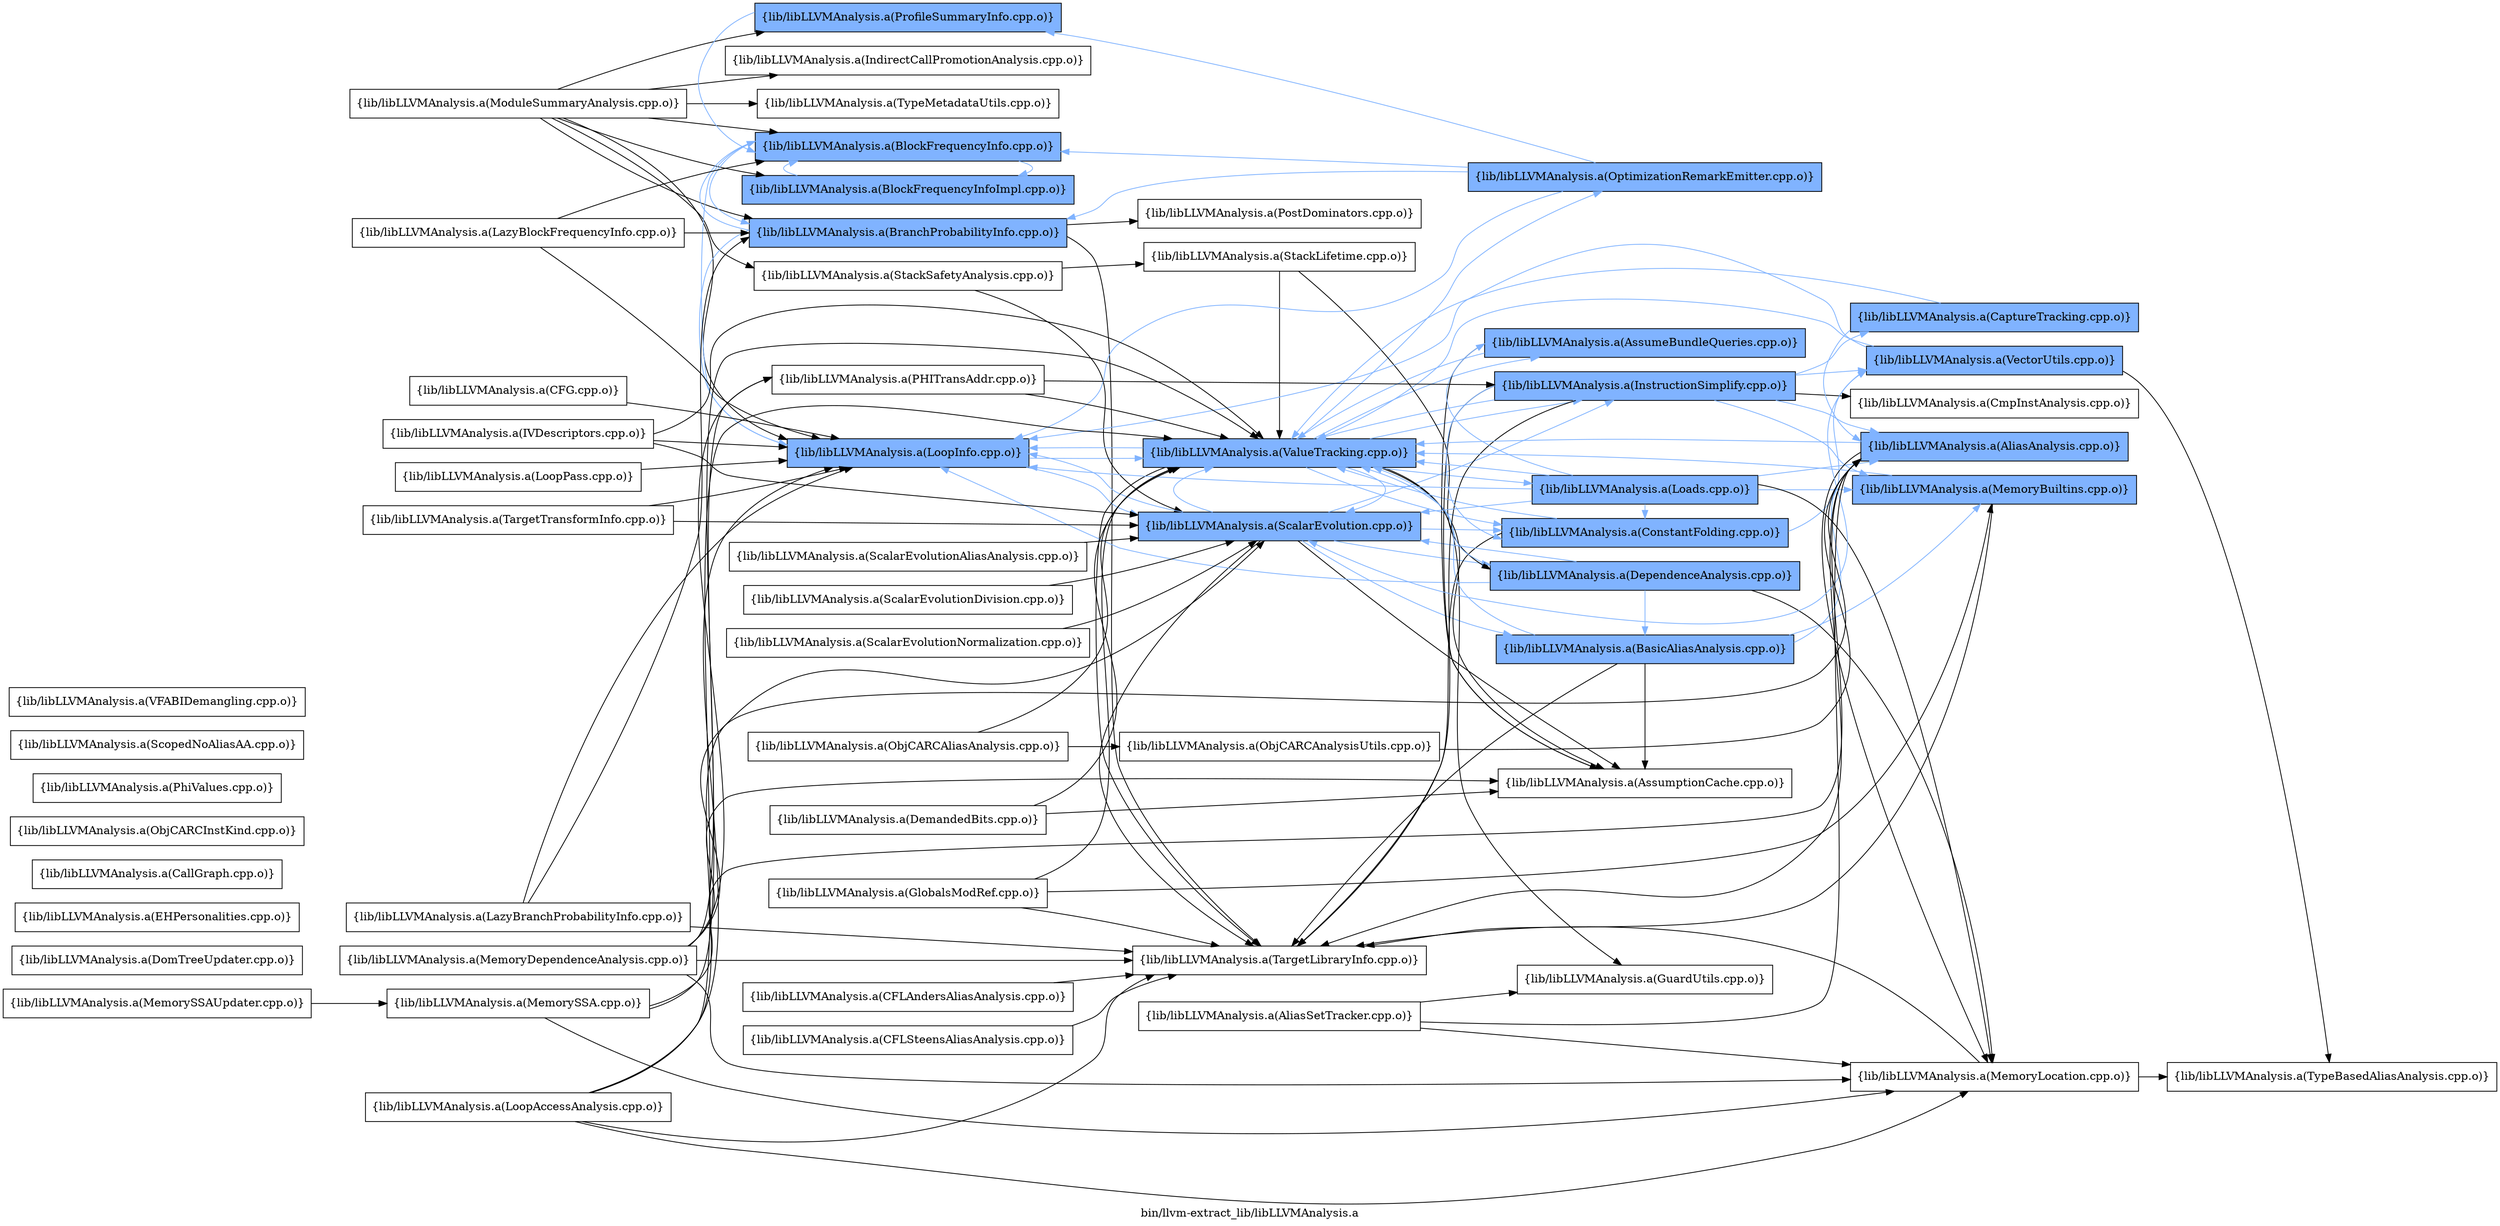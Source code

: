 digraph "bin/llvm-extract_lib/libLLVMAnalysis.a" {
	label="bin/llvm-extract_lib/libLLVMAnalysis.a";
	rankdir="LR"
	{ rank=same; Node0x55c2965b7d68;  }
	{ rank=same; Node0x55c2965b3da8; Node0x55c2965b2a98; Node0x55c2965b27c8; Node0x55c2965b3038; Node0x55c2965b0ba8; Node0x55c2965b3cb8; Node0x55c2965b1418; Node0x55c2965b3948;  }
	{ rank=same; Node0x55c2965b2e58; Node0x55c2965b05b8; Node0x55c2965b5108; Node0x55c2965b3178; Node0x55c2965b0798;  }
	{ rank=same; Node0x55c2965b5428; Node0x55c2965b4348; Node0x55c2965b7138; Node0x55c2965b7e08; Node0x55c2965b2818; Node0x55c2965b1c38; Node0x55c2965b5978; Node0x55c2965b25e8; Node0x55c2965b2368;  }
	{ rank=same; Node0x55c2965b28b8; Node0x55c2965afd48; Node0x55c2965b1c88; Node0x55c2965b08d8; Node0x55c2965b7db8; Node0x55c2965b2908;  }

	Node0x55c2965b7d68 [shape=record,shape=box,group=0,label="{lib/libLLVMAnalysis.a(ModuleSummaryAnalysis.cpp.o)}"];
	Node0x55c2965b7d68 -> Node0x55c2965b3da8;
	Node0x55c2965b7d68 -> Node0x55c2965b2a98;
	Node0x55c2965b7d68 -> Node0x55c2965b27c8;
	Node0x55c2965b7d68 -> Node0x55c2965b3038;
	Node0x55c2965b7d68 -> Node0x55c2965b0ba8;
	Node0x55c2965b7d68 -> Node0x55c2965b3cb8;
	Node0x55c2965b7d68 -> Node0x55c2965b1418;
	Node0x55c2965b7d68 -> Node0x55c2965b3948;
	Node0x55c2965b3948 [shape=record,shape=box,group=0,label="{lib/libLLVMAnalysis.a(TypeMetadataUtils.cpp.o)}"];
	Node0x55c2965b85d8 [shape=record,shape=box,group=0,label="{lib/libLLVMAnalysis.a(DomTreeUpdater.cpp.o)}"];
	Node0x55c2965b3038 [shape=record,shape=box,style=filled,fillcolor="0.600000,0.5,1",group=1,label="{lib/libLLVMAnalysis.a(LoopInfo.cpp.o)}"];
	Node0x55c2965b3038 -> Node0x55c2965b5108[color="0.600000 0.5 1"];
	Node0x55c2965b3038 -> Node0x55c2965b3178[color="0.600000 0.5 1"];
	Node0x55c2965b1058 [shape=record,shape=box,group=0,label="{lib/libLLVMAnalysis.a(MemorySSA.cpp.o)}"];
	Node0x55c2965b1058 -> Node0x55c2965b28b8;
	Node0x55c2965b1058 -> Node0x55c2965b08d8;
	Node0x55c2965b1058 -> Node0x55c2965b29a8;
	Node0x55c2965b70e8 [shape=record,shape=box,group=0,label="{lib/libLLVMAnalysis.a(MemorySSAUpdater.cpp.o)}"];
	Node0x55c2965b70e8 -> Node0x55c2965b1058;
	Node0x55c2965b3da8 [shape=record,shape=box,style=filled,fillcolor="0.600000,0.5,1",group=1,label="{lib/libLLVMAnalysis.a(BlockFrequencyInfo.cpp.o)}"];
	Node0x55c2965b3da8 -> Node0x55c2965b2a98[color="0.600000 0.5 1"];
	Node0x55c2965b3da8 -> Node0x55c2965b27c8[color="0.600000 0.5 1"];
	Node0x55c2965b3da8 -> Node0x55c2965b3038[color="0.600000 0.5 1"];
	Node0x55c2965b27c8 [shape=record,shape=box,style=filled,fillcolor="0.600000,0.5,1",group=1,label="{lib/libLLVMAnalysis.a(BranchProbabilityInfo.cpp.o)}"];
	Node0x55c2965b27c8 -> Node0x55c2965b3da8[color="0.600000 0.5 1"];
	Node0x55c2965b27c8 -> Node0x55c2965b3038[color="0.600000 0.5 1"];
	Node0x55c2965b27c8 -> Node0x55c2965b2e58;
	Node0x55c2965b27c8 -> Node0x55c2965b05b8;
	Node0x55c2965b2e58 [shape=record,shape=box,group=0,label="{lib/libLLVMAnalysis.a(PostDominators.cpp.o)}"];
	Node0x55c2965b2818 [shape=record,shape=box,style=filled,fillcolor="0.600000,0.5,1",group=1,label="{lib/libLLVMAnalysis.a(InstructionSimplify.cpp.o)}"];
	Node0x55c2965b2818 -> Node0x55c2965b28b8[color="0.600000 0.5 1"];
	Node0x55c2965b2818 -> Node0x55c2965b5428;
	Node0x55c2965b2818 -> Node0x55c2965b7db8[color="0.600000 0.5 1"];
	Node0x55c2965b2818 -> Node0x55c2965b7138[color="0.600000 0.5 1"];
	Node0x55c2965b2818 -> Node0x55c2965b2908;
	Node0x55c2965b2818 -> Node0x55c2965afd48[color="0.600000 0.5 1"];
	Node0x55c2965b2818 -> Node0x55c2965b05b8;
	Node0x55c2965b2818 -> Node0x55c2965b3178[color="0.600000 0.5 1"];
	Node0x55c2965b2818 -> Node0x55c2965b1c88[color="0.600000 0.5 1"];
	Node0x55c2965b5428 [shape=record,shape=box,group=0,label="{lib/libLLVMAnalysis.a(AssumptionCache.cpp.o)}"];
	Node0x55c2965b2a98 [shape=record,shape=box,style=filled,fillcolor="0.600000,0.5,1",group=1,label="{lib/libLLVMAnalysis.a(BlockFrequencyInfoImpl.cpp.o)}"];
	Node0x55c2965b2a98 -> Node0x55c2965b3da8[color="0.600000 0.5 1"];
	Node0x55c2965afd48 [shape=record,shape=box,style=filled,fillcolor="0.600000,0.5,1",group=1,label="{lib/libLLVMAnalysis.a(MemoryBuiltins.cpp.o)}"];
	Node0x55c2965afd48 -> Node0x55c2965b05b8;
	Node0x55c2965afd48 -> Node0x55c2965b3178[color="0.600000 0.5 1"];
	Node0x55c2965b05b8 [shape=record,shape=box,group=0,label="{lib/libLLVMAnalysis.a(TargetLibraryInfo.cpp.o)}"];
	Node0x55c2965af708 [shape=record,shape=box,group=0,label="{lib/libLLVMAnalysis.a(TypeBasedAliasAnalysis.cpp.o)}"];
	Node0x55c2965b3178 [shape=record,shape=box,style=filled,fillcolor="0.600000,0.5,1",group=1,label="{lib/libLLVMAnalysis.a(ValueTracking.cpp.o)}"];
	Node0x55c2965b3178 -> Node0x55c2965b1c38[color="0.600000 0.5 1"];
	Node0x55c2965b3178 -> Node0x55c2965b5428;
	Node0x55c2965b3178 -> Node0x55c2965b7138[color="0.600000 0.5 1"];
	Node0x55c2965b3178 -> Node0x55c2965b5978;
	Node0x55c2965b3178 -> Node0x55c2965b2818[color="0.600000 0.5 1"];
	Node0x55c2965b3178 -> Node0x55c2965b3038[color="0.600000 0.5 1"];
	Node0x55c2965b3178 -> Node0x55c2965b5108[color="0.600000 0.5 1"];
	Node0x55c2965b3178 -> Node0x55c2965b05b8;
	Node0x55c2965b3178 -> Node0x55c2965b25e8[color="0.600000 0.5 1"];
	Node0x55c2965b3178 -> Node0x55c2965b2368[color="0.600000 0.5 1"];
	Node0x55c2965b5108 [shape=record,shape=box,style=filled,fillcolor="0.600000,0.5,1",group=1,label="{lib/libLLVMAnalysis.a(ScalarEvolution.cpp.o)}"];
	Node0x55c2965b5108 -> Node0x55c2965b5428;
	Node0x55c2965b5108 -> Node0x55c2965b4348[color="0.600000 0.5 1"];
	Node0x55c2965b5108 -> Node0x55c2965b7138[color="0.600000 0.5 1"];
	Node0x55c2965b5108 -> Node0x55c2965b7e08[color="0.600000 0.5 1"];
	Node0x55c2965b5108 -> Node0x55c2965b2818[color="0.600000 0.5 1"];
	Node0x55c2965b5108 -> Node0x55c2965b3038[color="0.600000 0.5 1"];
	Node0x55c2965b5108 -> Node0x55c2965b05b8;
	Node0x55c2965b5108 -> Node0x55c2965b3178[color="0.600000 0.5 1"];
	Node0x55c2965b28b8 [shape=record,shape=box,style=filled,fillcolor="0.600000,0.5,1",group=1,label="{lib/libLLVMAnalysis.a(AliasAnalysis.cpp.o)}"];
	Node0x55c2965b28b8 -> Node0x55c2965b08d8;
	Node0x55c2965b28b8 -> Node0x55c2965b05b8;
	Node0x55c2965b28b8 -> Node0x55c2965b3178[color="0.600000 0.5 1"];
	Node0x55c2965b08d8 [shape=record,shape=box,group=0,label="{lib/libLLVMAnalysis.a(MemoryLocation.cpp.o)}"];
	Node0x55c2965b08d8 -> Node0x55c2965b05b8;
	Node0x55c2965b08d8 -> Node0x55c2965af708;
	Node0x55c2965b7138 [shape=record,shape=box,style=filled,fillcolor="0.600000,0.5,1",group=1,label="{lib/libLLVMAnalysis.a(ConstantFolding.cpp.o)}"];
	Node0x55c2965b7138 -> Node0x55c2965b05b8;
	Node0x55c2965b7138 -> Node0x55c2965b3178[color="0.600000 0.5 1"];
	Node0x55c2965b7138 -> Node0x55c2965b1c88[color="0.600000 0.5 1"];
	Node0x55c2965b1c38 [shape=record,shape=box,style=filled,fillcolor="0.600000,0.5,1",group=1,label="{lib/libLLVMAnalysis.a(AssumeBundleQueries.cpp.o)}"];
	Node0x55c2965b1c38 -> Node0x55c2965b5428;
	Node0x55c2965b1c38 -> Node0x55c2965b3178[color="0.600000 0.5 1"];
	Node0x55c2965b4348 [shape=record,shape=box,style=filled,fillcolor="0.600000,0.5,1",group=1,label="{lib/libLLVMAnalysis.a(BasicAliasAnalysis.cpp.o)}"];
	Node0x55c2965b4348 -> Node0x55c2965b28b8[color="0.600000 0.5 1"];
	Node0x55c2965b4348 -> Node0x55c2965b5428;
	Node0x55c2965b4348 -> Node0x55c2965afd48[color="0.600000 0.5 1"];
	Node0x55c2965b4348 -> Node0x55c2965b05b8;
	Node0x55c2965b4348 -> Node0x55c2965b3178[color="0.600000 0.5 1"];
	Node0x55c2965b1be8 [shape=record,shape=box,group=0,label="{lib/libLLVMAnalysis.a(CFG.cpp.o)}"];
	Node0x55c2965b1be8 -> Node0x55c2965b3038;
	Node0x55c2965b1788 [shape=record,shape=box,group=0,label="{lib/libLLVMAnalysis.a(CFLAndersAliasAnalysis.cpp.o)}"];
	Node0x55c2965b1788 -> Node0x55c2965b05b8;
	Node0x55c2965b0ab8 [shape=record,shape=box,group=0,label="{lib/libLLVMAnalysis.a(CFLSteensAliasAnalysis.cpp.o)}"];
	Node0x55c2965b0ab8 -> Node0x55c2965b05b8;
	Node0x55c2965b7db8 [shape=record,shape=box,style=filled,fillcolor="0.600000,0.5,1",group=1,label="{lib/libLLVMAnalysis.a(CaptureTracking.cpp.o)}"];
	Node0x55c2965b7db8 -> Node0x55c2965b28b8[color="0.600000 0.5 1"];
	Node0x55c2965b7db8 -> Node0x55c2965b3178[color="0.600000 0.5 1"];
	Node0x55c2965b1c88 [shape=record,shape=box,style=filled,fillcolor="0.600000,0.5,1",group=1,label="{lib/libLLVMAnalysis.a(VectorUtils.cpp.o)}"];
	Node0x55c2965b1c88 -> Node0x55c2965b3038[color="0.600000 0.5 1"];
	Node0x55c2965b1c88 -> Node0x55c2965b5108[color="0.600000 0.5 1"];
	Node0x55c2965b1c88 -> Node0x55c2965af708;
	Node0x55c2965b1c88 -> Node0x55c2965b3178[color="0.600000 0.5 1"];
	Node0x55c2965b7e08 [shape=record,shape=box,style=filled,fillcolor="0.600000,0.5,1",group=1,label="{lib/libLLVMAnalysis.a(DependenceAnalysis.cpp.o)}"];
	Node0x55c2965b7e08 -> Node0x55c2965b4348[color="0.600000 0.5 1"];
	Node0x55c2965b7e08 -> Node0x55c2965b3038[color="0.600000 0.5 1"];
	Node0x55c2965b7e08 -> Node0x55c2965b08d8;
	Node0x55c2965b7e08 -> Node0x55c2965b5108[color="0.600000 0.5 1"];
	Node0x55c2965b7e08 -> Node0x55c2965b3178[color="0.600000 0.5 1"];
	Node0x55c2965b52e8 [shape=record,shape=box,group=0,label="{lib/libLLVMAnalysis.a(EHPersonalities.cpp.o)}"];
	Node0x55c2965b4618 [shape=record,shape=box,group=0,label="{lib/libLLVMAnalysis.a(GlobalsModRef.cpp.o)}"];
	Node0x55c2965b4618 -> Node0x55c2965afd48;
	Node0x55c2965b4618 -> Node0x55c2965b05b8;
	Node0x55c2965b4618 -> Node0x55c2965b3178;
	Node0x55c2965b4a78 [shape=record,shape=box,group=0,label="{lib/libLLVMAnalysis.a(CallGraph.cpp.o)}"];
	Node0x55c2965b5978 [shape=record,shape=box,group=0,label="{lib/libLLVMAnalysis.a(GuardUtils.cpp.o)}"];
	Node0x55c2965b2908 [shape=record,shape=box,group=0,label="{lib/libLLVMAnalysis.a(CmpInstAnalysis.cpp.o)}"];
	Node0x55c2965b4208 [shape=record,shape=box,group=0,label="{lib/libLLVMAnalysis.a(IVDescriptors.cpp.o)}"];
	Node0x55c2965b4208 -> Node0x55c2965b3038;
	Node0x55c2965b4208 -> Node0x55c2965b5108;
	Node0x55c2965b4208 -> Node0x55c2965b3178;
	Node0x55c2965af938 [shape=record,shape=box,group=0,label="{lib/libLLVMAnalysis.a(DemandedBits.cpp.o)}"];
	Node0x55c2965af938 -> Node0x55c2965b5428;
	Node0x55c2965af938 -> Node0x55c2965b3178;
	Node0x55c2965af6b8 [shape=record,shape=box,group=0,label="{lib/libLLVMAnalysis.a(LoopPass.cpp.o)}"];
	Node0x55c2965af6b8 -> Node0x55c2965b3038;
	Node0x55c2965b0fb8 [shape=record,shape=box,group=0,label="{lib/libLLVMAnalysis.a(MemoryDependenceAnalysis.cpp.o)}"];
	Node0x55c2965b0fb8 -> Node0x55c2965b28b8;
	Node0x55c2965b0fb8 -> Node0x55c2965b5428;
	Node0x55c2965b0fb8 -> Node0x55c2965b08d8;
	Node0x55c2965b0fb8 -> Node0x55c2965b29a8;
	Node0x55c2965b0fb8 -> Node0x55c2965b05b8;
	Node0x55c2965b0fb8 -> Node0x55c2965b3178;
	Node0x55c2965b29a8 [shape=record,shape=box,group=0,label="{lib/libLLVMAnalysis.a(PHITransAddr.cpp.o)}"];
	Node0x55c2965b29a8 -> Node0x55c2965b2818;
	Node0x55c2965b29a8 -> Node0x55c2965b3178;
	Node0x55c2965b0ba8 [shape=record,shape=box,group=0,label="{lib/libLLVMAnalysis.a(IndirectCallPromotionAnalysis.cpp.o)}"];
	Node0x55c2965b3cb8 [shape=record,shape=box,style=filled,fillcolor="0.600000,0.5,1",group=1,label="{lib/libLLVMAnalysis.a(ProfileSummaryInfo.cpp.o)}"];
	Node0x55c2965b3cb8 -> Node0x55c2965b3da8[color="0.600000 0.5 1"];
	Node0x55c2965b1418 [shape=record,shape=box,group=0,label="{lib/libLLVMAnalysis.a(StackSafetyAnalysis.cpp.o)}"];
	Node0x55c2965b1418 -> Node0x55c2965b5108;
	Node0x55c2965b1418 -> Node0x55c2965b0798;
	Node0x55c2965b1738 [shape=record,shape=box,group=0,label="{lib/libLLVMAnalysis.a(ObjCARCAliasAnalysis.cpp.o)}"];
	Node0x55c2965b1738 -> Node0x55c2965b23b8;
	Node0x55c2965b1738 -> Node0x55c2965b3178;
	Node0x55c2965b23b8 [shape=record,shape=box,group=0,label="{lib/libLLVMAnalysis.a(ObjCARCAnalysisUtils.cpp.o)}"];
	Node0x55c2965b23b8 -> Node0x55c2965b28b8;
	Node0x55c2965b1cd8 [shape=record,shape=box,group=0,label="{lib/libLLVMAnalysis.a(ObjCARCInstKind.cpp.o)}"];
	Node0x55c2965b34e8 [shape=record,shape=box,group=0,label="{lib/libLLVMAnalysis.a(PhiValues.cpp.o)}"];
	Node0x55c2965b43e8 [shape=record,shape=box,group=0,label="{lib/libLLVMAnalysis.a(ScalarEvolutionAliasAnalysis.cpp.o)}"];
	Node0x55c2965b43e8 -> Node0x55c2965b5108;
	Node0x55c2965b4b18 [shape=record,shape=box,group=0,label="{lib/libLLVMAnalysis.a(ScalarEvolutionDivision.cpp.o)}"];
	Node0x55c2965b4b18 -> Node0x55c2965b5108;
	Node0x55c2965b16e8 [shape=record,shape=box,group=0,label="{lib/libLLVMAnalysis.a(ScalarEvolutionNormalization.cpp.o)}"];
	Node0x55c2965b16e8 -> Node0x55c2965b5108;
	Node0x55c2965b0798 [shape=record,shape=box,group=0,label="{lib/libLLVMAnalysis.a(StackLifetime.cpp.o)}"];
	Node0x55c2965b0798 -> Node0x55c2965b7e08;
	Node0x55c2965b0798 -> Node0x55c2965b3178;
	Node0x55c2965af848 [shape=record,shape=box,group=0,label="{lib/libLLVMAnalysis.a(TargetTransformInfo.cpp.o)}"];
	Node0x55c2965af848 -> Node0x55c2965b3038;
	Node0x55c2965af848 -> Node0x55c2965b5108;
	Node0x55c2965b33f8 [shape=record,shape=box,group=0,label="{lib/libLLVMAnalysis.a(ScopedNoAliasAA.cpp.o)}"];
	Node0x55c2965b25e8 [shape=record,shape=box,style=filled,fillcolor="0.600000,0.5,1",group=1,label="{lib/libLLVMAnalysis.a(Loads.cpp.o)}"];
	Node0x55c2965b25e8 -> Node0x55c2965b28b8[color="0.600000 0.5 1"];
	Node0x55c2965b25e8 -> Node0x55c2965b1c38[color="0.600000 0.5 1"];
	Node0x55c2965b25e8 -> Node0x55c2965b7138[color="0.600000 0.5 1"];
	Node0x55c2965b25e8 -> Node0x55c2965b3038[color="0.600000 0.5 1"];
	Node0x55c2965b25e8 -> Node0x55c2965afd48[color="0.600000 0.5 1"];
	Node0x55c2965b25e8 -> Node0x55c2965b08d8;
	Node0x55c2965b25e8 -> Node0x55c2965b5108[color="0.600000 0.5 1"];
	Node0x55c2965b25e8 -> Node0x55c2965b3178[color="0.600000 0.5 1"];
	Node0x55c2965b2368 [shape=record,shape=box,style=filled,fillcolor="0.600000,0.5,1",group=1,label="{lib/libLLVMAnalysis.a(OptimizationRemarkEmitter.cpp.o)}"];
	Node0x55c2965b2368 -> Node0x55c2965b3da8[color="0.600000 0.5 1"];
	Node0x55c2965b2368 -> Node0x55c2965b27c8[color="0.600000 0.5 1"];
	Node0x55c2965b2368 -> Node0x55c2965b3038[color="0.600000 0.5 1"];
	Node0x55c2965b2368 -> Node0x55c2965b3cb8[color="0.600000 0.5 1"];
	Node0x55c2965b6698 [shape=record,shape=box,group=0,label="{lib/libLLVMAnalysis.a(LazyBlockFrequencyInfo.cpp.o)}"];
	Node0x55c2965b6698 -> Node0x55c2965b3da8;
	Node0x55c2965b6698 -> Node0x55c2965b27c8;
	Node0x55c2965b6698 -> Node0x55c2965b3038;
	Node0x55c2965b6468 [shape=record,shape=box,group=0,label="{lib/libLLVMAnalysis.a(LazyBranchProbabilityInfo.cpp.o)}"];
	Node0x55c2965b6468 -> Node0x55c2965b27c8;
	Node0x55c2965b6468 -> Node0x55c2965b3038;
	Node0x55c2965b6468 -> Node0x55c2965b05b8;
	Node0x55c2965b2d68 [shape=record,shape=box,group=0,label="{lib/libLLVMAnalysis.a(LoopAccessAnalysis.cpp.o)}"];
	Node0x55c2965b2d68 -> Node0x55c2965b3038;
	Node0x55c2965b2d68 -> Node0x55c2965b08d8;
	Node0x55c2965b2d68 -> Node0x55c2965b5108;
	Node0x55c2965b2d68 -> Node0x55c2965b05b8;
	Node0x55c2965b2d68 -> Node0x55c2965b3178;
	Node0x55c2965b2638 [shape=record,shape=box,group=0,label="{lib/libLLVMAnalysis.a(AliasSetTracker.cpp.o)}"];
	Node0x55c2965b2638 -> Node0x55c2965b28b8;
	Node0x55c2965b2638 -> Node0x55c2965b5978;
	Node0x55c2965b2638 -> Node0x55c2965b08d8;
	Node0x55c2965b32b8 [shape=record,shape=box,group=0,label="{lib/libLLVMAnalysis.a(VFABIDemangling.cpp.o)}"];
}
